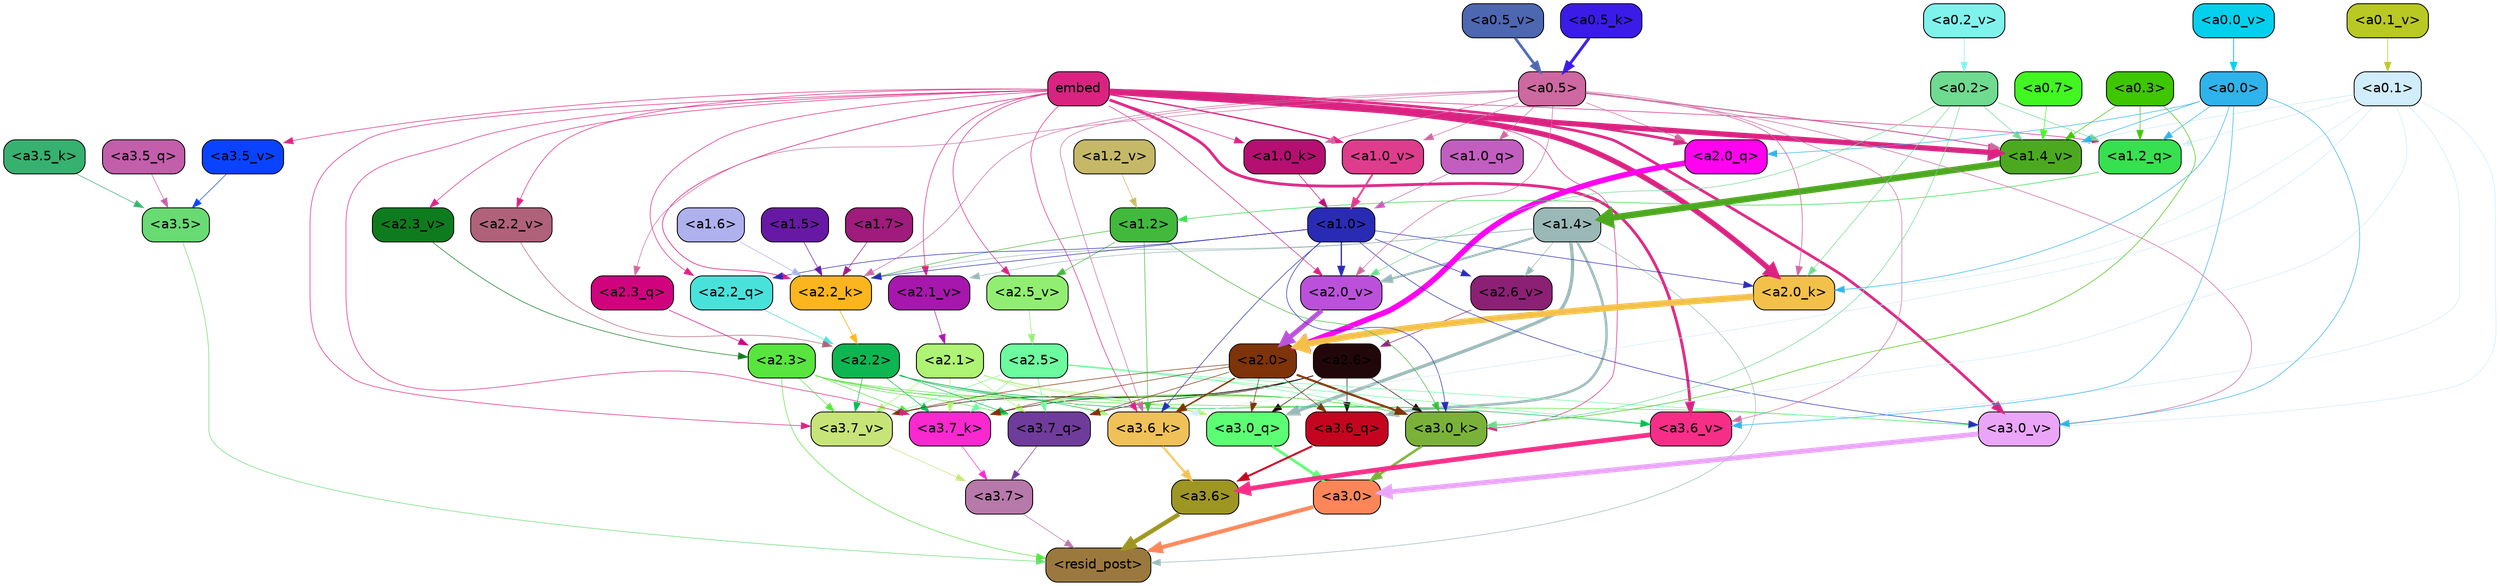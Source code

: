 strict digraph "" {
	graph [bgcolor=transparent,
		layout=dot,
		overlap=false,
		splines=true
	];
	"<a3.7>"	[color=black,
		fillcolor="#b779a9",
		fontname=Helvetica,
		shape=box,
		style="filled, rounded"];
	"<resid_post>"	[color=black,
		fillcolor="#9b793e",
		fontname=Helvetica,
		shape=box,
		style="filled, rounded"];
	"<a3.7>" -> "<resid_post>"	[color="#b779a9",
		penwidth=0.6];
	"<a3.6>"	[color=black,
		fillcolor="#9e9622",
		fontname=Helvetica,
		shape=box,
		style="filled, rounded"];
	"<a3.6>" -> "<resid_post>"	[color="#9e9622",
		penwidth=4.670643210411072];
	"<a3.5>"	[color=black,
		fillcolor="#69db73",
		fontname=Helvetica,
		shape=box,
		style="filled, rounded"];
	"<a3.5>" -> "<resid_post>"	[color="#69db73",
		penwidth=0.6];
	"<a3.0>"	[color=black,
		fillcolor="#fd8659",
		fontname=Helvetica,
		shape=box,
		style="filled, rounded"];
	"<a3.0>" -> "<resid_post>"	[color="#fd8659",
		penwidth=4.246885180473328];
	"<a2.3>"	[color=black,
		fillcolor="#58e53e",
		fontname=Helvetica,
		shape=box,
		style="filled, rounded"];
	"<a2.3>" -> "<resid_post>"	[color="#58e53e",
		penwidth=0.6];
	"<a3.7_q>"	[color=black,
		fillcolor="#703c9b",
		fontname=Helvetica,
		shape=box,
		style="filled, rounded"];
	"<a2.3>" -> "<a3.7_q>"	[color="#58e53e",
		penwidth=0.6];
	"<a3.0_q>"	[color=black,
		fillcolor="#5cfe73",
		fontname=Helvetica,
		shape=box,
		style="filled, rounded"];
	"<a2.3>" -> "<a3.0_q>"	[color="#58e53e",
		penwidth=0.6];
	"<a3.7_k>"	[color=black,
		fillcolor="#fa28cf",
		fontname=Helvetica,
		shape=box,
		style="filled, rounded"];
	"<a2.3>" -> "<a3.7_k>"	[color="#58e53e",
		penwidth=0.6];
	"<a3.0_k>"	[color=black,
		fillcolor="#7ab239",
		fontname=Helvetica,
		shape=box,
		style="filled, rounded"];
	"<a2.3>" -> "<a3.0_k>"	[color="#58e53e",
		penwidth=0.6];
	"<a3.7_v>"	[color=black,
		fillcolor="#c7e479",
		fontname=Helvetica,
		shape=box,
		style="filled, rounded"];
	"<a2.3>" -> "<a3.7_v>"	[color="#58e53e",
		penwidth=0.6];
	"<a3.0_v>"	[color=black,
		fillcolor="#eaa5f9",
		fontname=Helvetica,
		shape=box,
		style="filled, rounded"];
	"<a2.3>" -> "<a3.0_v>"	[color="#58e53e",
		penwidth=0.6];
	"<a1.4>"	[color=black,
		fillcolor="#9ab8b8",
		fontname=Helvetica,
		shape=box,
		style="filled, rounded"];
	"<a1.4>" -> "<resid_post>"	[color="#9ab8b8",
		penwidth=0.6];
	"<a3.6_q>"	[color=black,
		fillcolor="#c5051f",
		fontname=Helvetica,
		shape=box,
		style="filled, rounded"];
	"<a1.4>" -> "<a3.6_q>"	[color="#9ab8b8",
		penwidth=2.6487714648246765];
	"<a1.4>" -> "<a3.0_q>"	[color="#9ab8b8",
		penwidth=3.477886103093624];
	"<a2.2_k>"	[color=black,
		fillcolor="#fbb51e",
		fontname=Helvetica,
		shape=box,
		style="filled, rounded"];
	"<a1.4>" -> "<a2.2_k>"	[color="#9ab8b8",
		penwidth=0.6];
	"<a2.6_v>"	[color=black,
		fillcolor="#8c2075",
		fontname=Helvetica,
		shape=box,
		style="filled, rounded"];
	"<a1.4>" -> "<a2.6_v>"	[color="#9ab8b8",
		penwidth=0.6];
	"<a2.1_v>"	[color=black,
		fillcolor="#a717ae",
		fontname=Helvetica,
		shape=box,
		style="filled, rounded"];
	"<a1.4>" -> "<a2.1_v>"	[color="#9ab8b8",
		penwidth=0.6];
	"<a2.0_v>"	[color=black,
		fillcolor="#bb51db",
		fontname=Helvetica,
		shape=box,
		style="filled, rounded"];
	"<a1.4>" -> "<a2.0_v>"	[color="#9ab8b8",
		penwidth=2.3358620405197144];
	"<a3.7_q>" -> "<a3.7>"	[color="#703c9b",
		penwidth=0.6];
	"<a3.6_q>" -> "<a3.6>"	[color="#c5051f",
		penwidth=2.03758105635643];
	"<a3.5_q>"	[color=black,
		fillcolor="#c35eab",
		fontname=Helvetica,
		shape=box,
		style="filled, rounded"];
	"<a3.5_q>" -> "<a3.5>"	[color="#c35eab",
		penwidth=0.6];
	"<a3.0_q>" -> "<a3.0>"	[color="#5cfe73",
		penwidth=2.8638100624084473];
	"<a3.7_k>" -> "<a3.7>"	[color="#fa28cf",
		penwidth=0.6];
	"<a3.6_k>"	[color=black,
		fillcolor="#efc158",
		fontname=Helvetica,
		shape=box,
		style="filled, rounded"];
	"<a3.6_k>" -> "<a3.6>"	[color="#efc158",
		penwidth=2.174198240041733];
	"<a3.5_k>"	[color=black,
		fillcolor="#37b170",
		fontname=Helvetica,
		shape=box,
		style="filled, rounded"];
	"<a3.5_k>" -> "<a3.5>"	[color="#37b170",
		penwidth=0.6];
	"<a3.0_k>" -> "<a3.0>"	[color="#7ab239",
		penwidth=2.6274144649505615];
	"<a3.7_v>" -> "<a3.7>"	[color="#c7e479",
		penwidth=0.6];
	"<a3.6_v>"	[color=black,
		fillcolor="#f72e87",
		fontname=Helvetica,
		shape=box,
		style="filled, rounded"];
	"<a3.6_v>" -> "<a3.6>"	[color="#f72e87",
		penwidth=5.002329230308533];
	"<a3.5_v>"	[color=black,
		fillcolor="#0a43ff",
		fontname=Helvetica,
		shape=box,
		style="filled, rounded"];
	"<a3.5_v>" -> "<a3.5>"	[color="#0a43ff",
		penwidth=0.6];
	"<a3.0_v>" -> "<a3.0>"	[color="#eaa5f9",
		penwidth=5.188832879066467];
	"<a2.6>"	[color=black,
		fillcolor="#22070a",
		fontname=Helvetica,
		shape=box,
		style="filled, rounded"];
	"<a2.6>" -> "<a3.7_q>"	[color="#22070a",
		penwidth=0.6];
	"<a2.6>" -> "<a3.6_q>"	[color="#22070a",
		penwidth=0.6];
	"<a2.6>" -> "<a3.0_q>"	[color="#22070a",
		penwidth=0.6];
	"<a2.6>" -> "<a3.7_k>"	[color="#22070a",
		penwidth=0.6];
	"<a2.6>" -> "<a3.0_k>"	[color="#22070a",
		penwidth=0.6];
	"<a2.6>" -> "<a3.7_v>"	[color="#22070a",
		penwidth=0.6];
	"<a2.5>"	[color=black,
		fillcolor="#6dfba0",
		fontname=Helvetica,
		shape=box,
		style="filled, rounded"];
	"<a2.5>" -> "<a3.7_q>"	[color="#6dfba0",
		penwidth=0.6];
	"<a2.5>" -> "<a3.7_k>"	[color="#6dfba0",
		penwidth=0.6];
	"<a2.5>" -> "<a3.0_k>"	[color="#6dfba0",
		penwidth=0.6];
	"<a2.5>" -> "<a3.7_v>"	[color="#6dfba0",
		penwidth=0.6];
	"<a2.5>" -> "<a3.6_v>"	[color="#6dfba0",
		penwidth=0.6];
	"<a2.5>" -> "<a3.0_v>"	[color="#6dfba0",
		penwidth=0.6];
	"<a2.2>"	[color=black,
		fillcolor="#0db651",
		fontname=Helvetica,
		shape=box,
		style="filled, rounded"];
	"<a2.2>" -> "<a3.7_q>"	[color="#0db651",
		penwidth=0.6];
	"<a2.2>" -> "<a3.7_k>"	[color="#0db651",
		penwidth=0.6];
	"<a2.2>" -> "<a3.6_k>"	[color="#0db651",
		penwidth=0.6];
	"<a2.2>" -> "<a3.0_k>"	[color="#0db651",
		penwidth=0.6];
	"<a2.2>" -> "<a3.7_v>"	[color="#0db651",
		penwidth=0.6];
	"<a2.2>" -> "<a3.6_v>"	[color="#0db651",
		penwidth=0.6];
	"<a2.1>"	[color=black,
		fillcolor="#aef373",
		fontname=Helvetica,
		shape=box,
		style="filled, rounded"];
	"<a2.1>" -> "<a3.7_q>"	[color="#aef373",
		penwidth=0.6];
	"<a2.1>" -> "<a3.0_q>"	[color="#aef373",
		penwidth=0.6];
	"<a2.1>" -> "<a3.7_k>"	[color="#aef373",
		penwidth=0.6];
	"<a2.1>" -> "<a3.6_k>"	[color="#aef373",
		penwidth=0.6];
	"<a2.1>" -> "<a3.0_k>"	[color="#aef373",
		penwidth=0.6];
	"<a2.1>" -> "<a3.7_v>"	[color="#aef373",
		penwidth=0.6];
	"<a2.0>"	[color=black,
		fillcolor="#7e3309",
		fontname=Helvetica,
		shape=box,
		style="filled, rounded"];
	"<a2.0>" -> "<a3.7_q>"	[color="#7e3309",
		penwidth=0.6];
	"<a2.0>" -> "<a3.6_q>"	[color="#7e3309",
		penwidth=0.6];
	"<a2.0>" -> "<a3.0_q>"	[color="#7e3309",
		penwidth=0.6];
	"<a2.0>" -> "<a3.7_k>"	[color="#7e3309",
		penwidth=0.6];
	"<a2.0>" -> "<a3.6_k>"	[color="#7e3309",
		penwidth=1.5417278409004211];
	"<a2.0>" -> "<a3.0_k>"	[color="#7e3309",
		penwidth=2.23091459274292];
	"<a2.0>" -> "<a3.7_v>"	[color="#7e3309",
		penwidth=0.6];
	embed	[color=black,
		fillcolor="#da2381",
		fontname=Helvetica,
		shape=box,
		style="filled, rounded"];
	embed -> "<a3.7_k>"	[color="#da2381",
		penwidth=0.6];
	embed -> "<a3.6_k>"	[color="#da2381",
		penwidth=0.6];
	embed -> "<a3.0_k>"	[color="#da2381",
		penwidth=0.6];
	embed -> "<a3.7_v>"	[color="#da2381",
		penwidth=0.6];
	embed -> "<a3.6_v>"	[color="#da2381",
		penwidth=2.9511587619781494];
	embed -> "<a3.5_v>"	[color="#da2381",
		penwidth=0.6];
	embed -> "<a3.0_v>"	[color="#da2381",
		penwidth=2.8577730655670166];
	"<a2.2_q>"	[color=black,
		fillcolor="#49e2db",
		fontname=Helvetica,
		shape=box,
		style="filled, rounded"];
	embed -> "<a2.2_q>"	[color="#da2381",
		penwidth=0.6];
	"<a2.0_q>"	[color=black,
		fillcolor="#ff02ef",
		fontname=Helvetica,
		shape=box,
		style="filled, rounded"];
	embed -> "<a2.0_q>"	[color="#da2381",
		penwidth=2.7340729534626007];
	embed -> "<a2.2_k>"	[color="#da2381",
		penwidth=0.69573974609375];
	"<a2.0_k>"	[color=black,
		fillcolor="#f3c14a",
		fontname=Helvetica,
		shape=box,
		style="filled, rounded"];
	embed -> "<a2.0_k>"	[color="#da2381",
		penwidth=5.629883050918579];
	"<a2.5_v>"	[color=black,
		fillcolor="#92ee73",
		fontname=Helvetica,
		shape=box,
		style="filled, rounded"];
	embed -> "<a2.5_v>"	[color="#da2381",
		penwidth=0.6];
	"<a2.3_v>"	[color=black,
		fillcolor="#0e7c1e",
		fontname=Helvetica,
		shape=box,
		style="filled, rounded"];
	embed -> "<a2.3_v>"	[color="#da2381",
		penwidth=0.6];
	"<a2.2_v>"	[color=black,
		fillcolor="#af627a",
		fontname=Helvetica,
		shape=box,
		style="filled, rounded"];
	embed -> "<a2.2_v>"	[color="#da2381",
		penwidth=0.6];
	embed -> "<a2.1_v>"	[color="#da2381",
		penwidth=0.6];
	embed -> "<a2.0_v>"	[color="#da2381",
		penwidth=0.6];
	"<a1.2_q>"	[color=black,
		fillcolor="#37e04f",
		fontname=Helvetica,
		shape=box,
		style="filled, rounded"];
	embed -> "<a1.2_q>"	[color="#da2381",
		penwidth=0.6];
	"<a1.0_k>"	[color=black,
		fillcolor="#b51071",
		fontname=Helvetica,
		shape=box,
		style="filled, rounded"];
	embed -> "<a1.0_k>"	[color="#da2381",
		penwidth=0.6];
	"<a1.4_v>"	[color=black,
		fillcolor="#4ca91f",
		fontname=Helvetica,
		shape=box,
		style="filled, rounded"];
	embed -> "<a1.4_v>"	[color="#da2381",
		penwidth=5.6260271072387695];
	"<a1.0_v>"	[color=black,
		fillcolor="#de3d8d",
		fontname=Helvetica,
		shape=box,
		style="filled, rounded"];
	embed -> "<a1.0_v>"	[color="#da2381",
		penwidth=1.3646823167800903];
	"<a1.2>"	[color=black,
		fillcolor="#42b93c",
		fontname=Helvetica,
		shape=box,
		style="filled, rounded"];
	"<a1.2>" -> "<a3.6_k>"	[color="#42b93c",
		penwidth=0.6];
	"<a1.2>" -> "<a3.0_k>"	[color="#42b93c",
		penwidth=0.6];
	"<a1.2>" -> "<a2.2_k>"	[color="#42b93c",
		penwidth=0.6];
	"<a1.2>" -> "<a2.5_v>"	[color="#42b93c",
		penwidth=0.6];
	"<a1.0>"	[color=black,
		fillcolor="#2a2bb5",
		fontname=Helvetica,
		shape=box,
		style="filled, rounded"];
	"<a1.0>" -> "<a3.6_k>"	[color="#2a2bb5",
		penwidth=0.6];
	"<a1.0>" -> "<a3.0_k>"	[color="#2a2bb5",
		penwidth=0.6];
	"<a1.0>" -> "<a3.0_v>"	[color="#2a2bb5",
		penwidth=0.6];
	"<a1.0>" -> "<a2.2_q>"	[color="#2a2bb5",
		penwidth=0.6];
	"<a1.0>" -> "<a2.2_k>"	[color="#2a2bb5",
		penwidth=0.6];
	"<a1.0>" -> "<a2.0_k>"	[color="#2a2bb5",
		penwidth=0.6];
	"<a1.0>" -> "<a2.6_v>"	[color="#2a2bb5",
		penwidth=0.6];
	"<a1.0>" -> "<a2.0_v>"	[color="#2a2bb5",
		penwidth=1.3103609085083008];
	"<a0.5>"	[color=black,
		fillcolor="#ce68a0",
		fontname=Helvetica,
		shape=box,
		style="filled, rounded"];
	"<a0.5>" -> "<a3.6_k>"	[color="#ce68a0",
		penwidth=0.6];
	"<a0.5>" -> "<a3.6_v>"	[color="#ce68a0",
		penwidth=0.6];
	"<a0.5>" -> "<a3.0_v>"	[color="#ce68a0",
		penwidth=0.6446345448493958];
	"<a2.3_q>"	[color=black,
		fillcolor="#d1027e",
		fontname=Helvetica,
		shape=box,
		style="filled, rounded"];
	"<a0.5>" -> "<a2.3_q>"	[color="#ce68a0",
		penwidth=0.6];
	"<a0.5>" -> "<a2.0_q>"	[color="#ce68a0",
		penwidth=0.6];
	"<a0.5>" -> "<a2.2_k>"	[color="#ce68a0",
		penwidth=0.6];
	"<a0.5>" -> "<a2.0_k>"	[color="#ce68a0",
		penwidth=0.7065601348876953];
	"<a0.5>" -> "<a2.0_v>"	[color="#ce68a0",
		penwidth=0.6];
	"<a1.0_q>"	[color=black,
		fillcolor="#c25ec0",
		fontname=Helvetica,
		shape=box,
		style="filled, rounded"];
	"<a0.5>" -> "<a1.0_q>"	[color="#ce68a0",
		penwidth=0.6];
	"<a0.5>" -> "<a1.0_k>"	[color="#ce68a0",
		penwidth=0.6];
	"<a0.5>" -> "<a1.4_v>"	[color="#ce68a0",
		penwidth=1.1228110790252686];
	"<a0.5>" -> "<a1.0_v>"	[color="#ce68a0",
		penwidth=0.6];
	"<a0.1>"	[color=black,
		fillcolor="#d1ecfa",
		fontname=Helvetica,
		shape=box,
		style="filled, rounded"];
	"<a0.1>" -> "<a3.6_k>"	[color="#d1ecfa",
		penwidth=0.6];
	"<a0.1>" -> "<a3.0_k>"	[color="#d1ecfa",
		penwidth=0.6];
	"<a0.1>" -> "<a3.6_v>"	[color="#d1ecfa",
		penwidth=0.6];
	"<a0.1>" -> "<a3.0_v>"	[color="#d1ecfa",
		penwidth=0.6];
	"<a0.1>" -> "<a2.0_k>"	[color="#d1ecfa",
		penwidth=0.6];
	"<a0.1>" -> "<a1.2_q>"	[color="#d1ecfa",
		penwidth=0.6];
	"<a0.1>" -> "<a1.4_v>"	[color="#d1ecfa",
		penwidth=0.7182521820068359];
	"<a0.3>"	[color=black,
		fillcolor="#3ec601",
		fontname=Helvetica,
		shape=box,
		style="filled, rounded"];
	"<a0.3>" -> "<a3.0_k>"	[color="#3ec601",
		penwidth=0.6];
	"<a0.3>" -> "<a1.2_q>"	[color="#3ec601",
		penwidth=0.6];
	"<a0.3>" -> "<a1.4_v>"	[color="#3ec601",
		penwidth=0.6];
	"<a0.2>"	[color=black,
		fillcolor="#6edb90",
		fontname=Helvetica,
		shape=box,
		style="filled, rounded"];
	"<a0.2>" -> "<a3.0_k>"	[color="#6edb90",
		penwidth=0.6];
	"<a0.2>" -> "<a2.0_k>"	[color="#6edb90",
		penwidth=0.6];
	"<a0.2>" -> "<a2.0_v>"	[color="#6edb90",
		penwidth=0.6];
	"<a0.2>" -> "<a1.2_q>"	[color="#6edb90",
		penwidth=0.6];
	"<a0.2>" -> "<a1.4_v>"	[color="#6edb90",
		penwidth=0.6];
	"<a0.0>"	[color=black,
		fillcolor="#2fb3eb",
		fontname=Helvetica,
		shape=box,
		style="filled, rounded"];
	"<a0.0>" -> "<a3.6_v>"	[color="#2fb3eb",
		penwidth=0.6];
	"<a0.0>" -> "<a3.0_v>"	[color="#2fb3eb",
		penwidth=0.6];
	"<a0.0>" -> "<a2.0_q>"	[color="#2fb3eb",
		penwidth=0.6];
	"<a0.0>" -> "<a2.0_k>"	[color="#2fb3eb",
		penwidth=0.6];
	"<a0.0>" -> "<a1.2_q>"	[color="#2fb3eb",
		penwidth=0.6];
	"<a0.0>" -> "<a1.4_v>"	[color="#2fb3eb",
		penwidth=0.6];
	"<a2.3_q>" -> "<a2.3>"	[color="#d1027e",
		penwidth=0.6];
	"<a2.2_q>" -> "<a2.2>"	[color="#49e2db",
		penwidth=0.6407594680786133];
	"<a2.0_q>" -> "<a2.0>"	[color="#ff02ef",
		penwidth=5.885338068008423];
	"<a2.2_k>" -> "<a2.2>"	[color="#fbb51e",
		penwidth=0.7811911106109619];
	"<a2.0_k>" -> "<a2.0>"	[color="#f3c14a",
		penwidth=6.657835483551025];
	"<a2.6_v>" -> "<a2.6>"	[color="#8c2075",
		penwidth=0.6];
	"<a2.5_v>" -> "<a2.5>"	[color="#92ee73",
		penwidth=0.6];
	"<a2.3_v>" -> "<a2.3>"	[color="#0e7c1e",
		penwidth=0.6];
	"<a2.2_v>" -> "<a2.2>"	[color="#af627a",
		penwidth=0.6];
	"<a2.1_v>" -> "<a2.1>"	[color="#a717ae",
		penwidth=0.6];
	"<a2.0_v>" -> "<a2.0>"	[color="#bb51db",
		penwidth=5.070239782333374];
	"<a1.7>"	[color=black,
		fillcolor="#9f1b7c",
		fontname=Helvetica,
		shape=box,
		style="filled, rounded"];
	"<a1.7>" -> "<a2.2_k>"	[color="#9f1b7c",
		penwidth=0.6];
	"<a1.6>"	[color=black,
		fillcolor="#afb0ee",
		fontname=Helvetica,
		shape=box,
		style="filled, rounded"];
	"<a1.6>" -> "<a2.2_k>"	[color="#afb0ee",
		penwidth=0.6];
	"<a1.5>"	[color=black,
		fillcolor="#6719a5",
		fontname=Helvetica,
		shape=box,
		style="filled, rounded"];
	"<a1.5>" -> "<a2.2_k>"	[color="#6719a5",
		penwidth=0.6];
	"<a1.2_q>" -> "<a1.2>"	[color="#37e04f",
		penwidth=0.6509807109832764];
	"<a1.0_q>" -> "<a1.0>"	[color="#c25ec0",
		penwidth=0.6];
	"<a1.0_k>" -> "<a1.0>"	[color="#b51071",
		penwidth=0.6];
	"<a1.4_v>" -> "<a1.4>"	[color="#4ca91f",
		penwidth=6.8020641803741455];
	"<a1.2_v>"	[color=black,
		fillcolor="#c5b968",
		fontname=Helvetica,
		shape=box,
		style="filled, rounded"];
	"<a1.2_v>" -> "<a1.2>"	[color="#c5b968",
		penwidth=0.6];
	"<a1.0_v>" -> "<a1.0>"	[color="#de3d8d",
		penwidth=1.9194684028625488];
	"<a0.7>"	[color=black,
		fillcolor="#41f621",
		fontname=Helvetica,
		shape=box,
		style="filled, rounded"];
	"<a0.7>" -> "<a1.4_v>"	[color="#41f621",
		penwidth=0.6];
	"<a0.5_k>"	[color=black,
		fillcolor="#3b1be8",
		fontname=Helvetica,
		shape=box,
		style="filled, rounded"];
	"<a0.5_k>" -> "<a0.5>"	[color="#3b1be8",
		penwidth=3.0673399455845356];
	"<a0.5_v>"	[color=black,
		fillcolor="#4d67b1",
		fontname=Helvetica,
		shape=box,
		style="filled, rounded"];
	"<a0.5_v>" -> "<a0.5>"	[color="#4d67b1",
		penwidth=2.801039695739746];
	"<a0.2_v>"	[color=black,
		fillcolor="#80f2ec",
		fontname=Helvetica,
		shape=box,
		style="filled, rounded"];
	"<a0.2_v>" -> "<a0.2>"	[color="#80f2ec",
		penwidth=0.6];
	"<a0.1_v>"	[color=black,
		fillcolor="#b9c823",
		fontname=Helvetica,
		shape=box,
		style="filled, rounded"];
	"<a0.1_v>" -> "<a0.1>"	[color="#b9c823",
		penwidth=0.6];
	"<a0.0_v>"	[color=black,
		fillcolor="#04d0ed",
		fontname=Helvetica,
		shape=box,
		style="filled, rounded"];
	"<a0.0_v>" -> "<a0.0>"	[color="#04d0ed",
		penwidth=0.8729791641235352];
}
